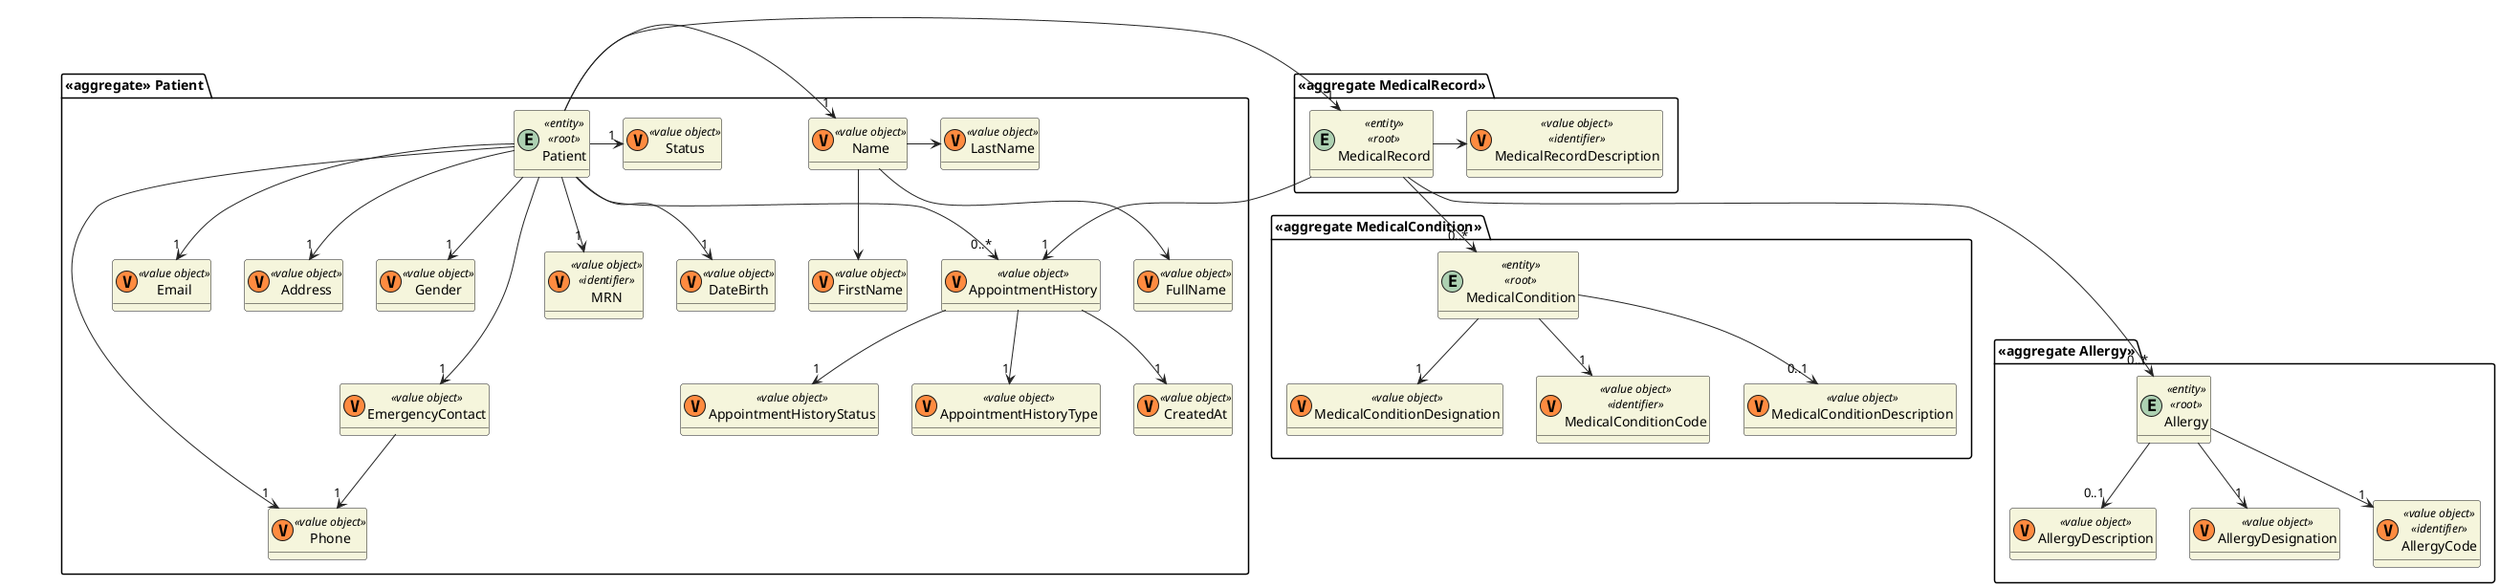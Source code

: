 @startuml
skinparam classAttributeIconSize 0
hide empty attributes
skinparam classBackgroundColor beige
skinparam ArrowColor #222222


package "<<aggregate>> Patient" {
    entity Patient <<entity>> <<root>> {}
    class DateBirth <<(V,#FF8B40)value object>> {}
    class Gender <<(V,#FF8B40)value object>> {}
    class EmergencyContact <<(V,#FF8B40)value object>> {}
    class MRN <<(V,#FF8B40)value object>> <<identifier>> {}
    class AppointmentHistory <<(V,#FF8B40)value object>> {}
    class AppointmentHistoryStatus <<(V,#FF8B40)value object>> {}
    class AppointmentHistoryType <<(V,#FF8B40)value object>> {}
    class CreatedAt <<(V,#FF8B40)value object>> {}
    class Name <<(V,#FF8B40)value object>> {}
    class FirstName <<(V,#FF8B40)value object>> {}
    class LastName <<(V,#FF8B40)value object>> {}
    class FullName <<(V,#FF8B40)value object>> {}
    class Phone <<(V,#FF8B40)value object>> {}
    class Email <<(V,#FF8B40)value object>> {}
    class Address <<(V,#FF8B40)value object>> {}
    class Status <<(V,#FF8B40)value object>> {}
}

package "<<aggregate MedicalRecord>>" {
    entity MedicalRecord <<entity>><<root>>{}
    class MedicalRecordDescription <<(V,#FF8B40)value object>> <<identifier>> {}
}

package "<<aggregate MedicalCondition>>" {
    entity MedicalCondition <<entity>><<root>>{}
    class MedicalConditionDesignation <<(V,#FF8B40)value object>>  {}
    class MedicalConditionCode <<(V,#FF8B40)value object>> <<identifier>> {}
    class MedicalConditionDescription <<(V,#FF8B40)value object>>  {}
}

package "<<aggregate Allergy>>" {
    entity Allergy <<entity>><<root>>{}
    class AllergyDesignation <<(V,#FF8B40)value object>> {}
    class AllergyCode <<(V,#FF8B40)value object>> <<identifier>> {}
    class AllergyDescription <<(V,#FF8B40)value object>>  {}
}


Name --> FirstName
Name -> LastName
Name --> FullName

Patient -> "1" Status
Patient -> "1" Name
Patient --> "1" DateBirth
Patient --> "1" Gender
Patient ---> "1" EmergencyContact
Patient --> "1" MRN
Patient -> "1" MedicalRecord
MedicalRecord --> "1" AppointmentHistory
Patient --> "0..*" AppointmentHistory
Patient --> "1" Email
Patient --> "1" Phone
Patient --> "1" Address
EmergencyContact --> "1" Phone

AppointmentHistory --> "1" AppointmentHistoryStatus
AppointmentHistory --> "1" AppointmentHistoryType
AppointmentHistory --> "1" CreatedAt

MedicalRecord --> "0..*" MedicalCondition
MedicalRecord ---> "0..*" Allergy
MedicalRecord -> MedicalRecordDescription

Allergy --> "1" AllergyCode
Allergy --> "0..1" AllergyDescription
Allergy --> "1" AllergyDesignation

MedicalCondition --> "1" MedicalConditionCode
MedicalCondition --> "0..1" MedicalConditionDescription
MedicalCondition --> "1" MedicalConditionDesignation

@enduml
